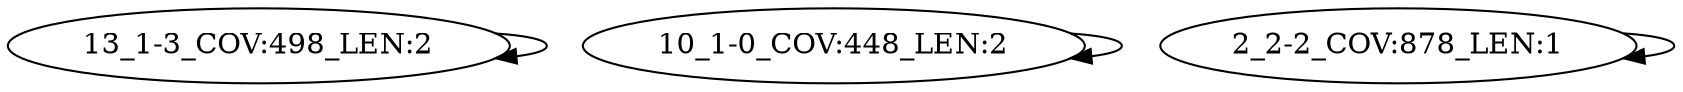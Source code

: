 digraph G {
    "13_1-3_COV:498_LEN:2" -> "13_1-3_COV:498_LEN:2";
    "10_1-0_COV:448_LEN:2" -> "10_1-0_COV:448_LEN:2";
    "2_2-2_COV:878_LEN:1" -> "2_2-2_COV:878_LEN:1";
}
